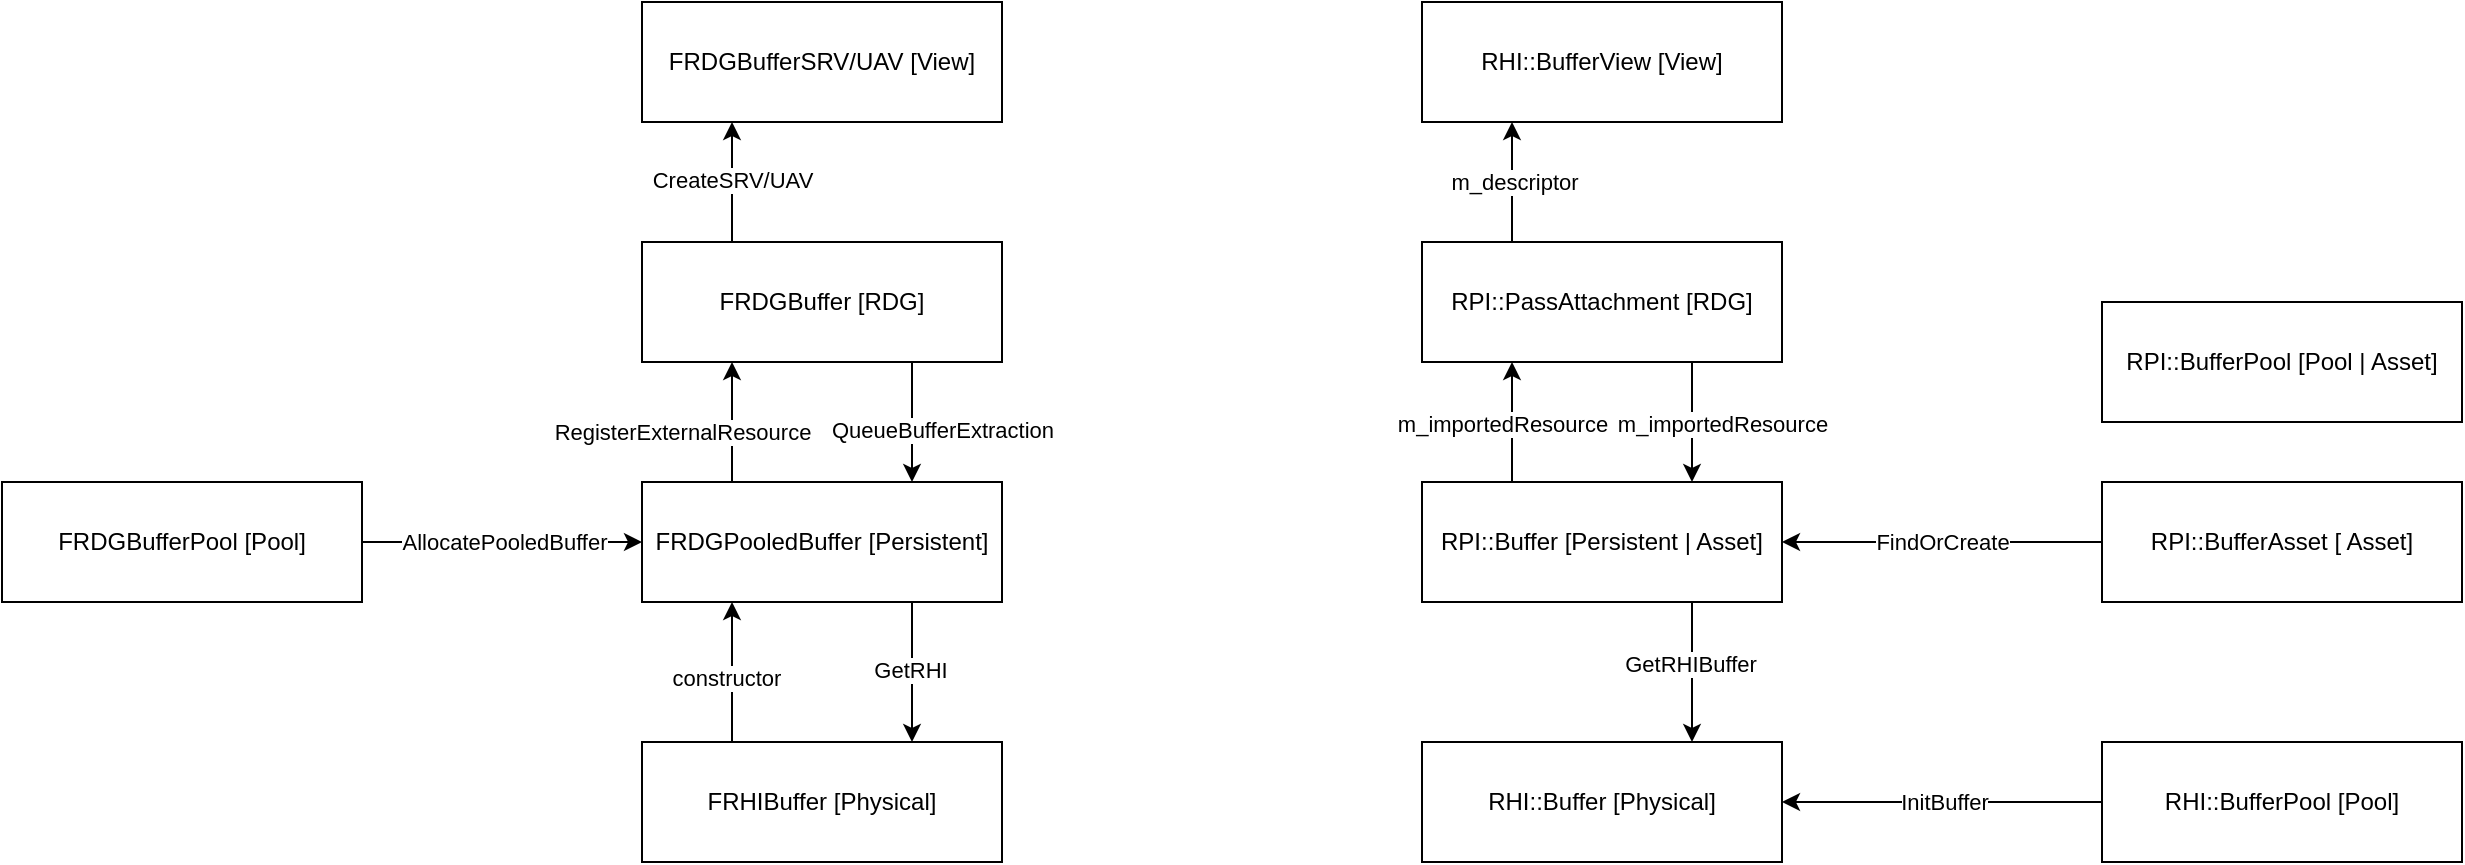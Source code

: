 <mxfile version="28.0.6">
  <diagram name="第 1 页" id="qQoMLbe446UCx21tgDgP">
    <mxGraphModel dx="2040" dy="631" grid="1" gridSize="10" guides="1" tooltips="1" connect="1" arrows="1" fold="1" page="1" pageScale="1" pageWidth="827" pageHeight="1169" math="0" shadow="0">
      <root>
        <mxCell id="0" />
        <mxCell id="1" parent="0" />
        <mxCell id="21PZatJOxBAHX9u_luXF-14" style="edgeStyle=orthogonalEdgeStyle;orthogonalLoop=1;jettySize=auto;html=1;exitX=0.75;exitY=1;exitDx=0;exitDy=0;entryX=0.75;entryY=0;entryDx=0;entryDy=0;" parent="1" source="NCb64TqYSXtvt93eE6UL-1" target="21PZatJOxBAHX9u_luXF-1" edge="1">
          <mxGeometry relative="1" as="geometry" />
        </mxCell>
        <mxCell id="21PZatJOxBAHX9u_luXF-15" value="QueueBufferExtraction" style="edgeLabel;html=1;align=center;verticalAlign=middle;resizable=0;points=[];" parent="21PZatJOxBAHX9u_luXF-14" vertex="1" connectable="0">
          <mxGeometry x="0.122" relative="1" as="geometry">
            <mxPoint x="15" as="offset" />
          </mxGeometry>
        </mxCell>
        <mxCell id="21PZatJOxBAHX9u_luXF-16" style="edgeStyle=orthogonalEdgeStyle;orthogonalLoop=1;jettySize=auto;html=1;exitX=0.25;exitY=0;exitDx=0;exitDy=0;entryX=0.25;entryY=1;entryDx=0;entryDy=0;" parent="1" source="NCb64TqYSXtvt93eE6UL-1" target="21PZatJOxBAHX9u_luXF-6" edge="1">
          <mxGeometry relative="1" as="geometry" />
        </mxCell>
        <mxCell id="21PZatJOxBAHX9u_luXF-18" value="CreateSRV/UAV" style="edgeLabel;html=1;align=center;verticalAlign=middle;resizable=0;points=[];" parent="21PZatJOxBAHX9u_luXF-16" vertex="1" connectable="0">
          <mxGeometry x="0.044" relative="1" as="geometry">
            <mxPoint as="offset" />
          </mxGeometry>
        </mxCell>
        <mxCell id="NCb64TqYSXtvt93eE6UL-1" value="FRDGBuffer [RDG]" style="rounded=0;whiteSpace=wrap;html=1;" parent="1" vertex="1">
          <mxGeometry x="200" y="120" width="180" height="60" as="geometry" />
        </mxCell>
        <mxCell id="21PZatJOxBAHX9u_luXF-10" style="edgeStyle=orthogonalEdgeStyle;orthogonalLoop=1;jettySize=auto;html=1;exitX=0.75;exitY=1;exitDx=0;exitDy=0;entryX=0.75;entryY=0;entryDx=0;entryDy=0;" parent="1" source="21PZatJOxBAHX9u_luXF-1" target="21PZatJOxBAHX9u_luXF-2" edge="1">
          <mxGeometry relative="1" as="geometry" />
        </mxCell>
        <mxCell id="21PZatJOxBAHX9u_luXF-11" value="GetRHI" style="edgeLabel;html=1;align=center;verticalAlign=middle;resizable=0;points=[];" parent="21PZatJOxBAHX9u_luXF-10" vertex="1" connectable="0">
          <mxGeometry x="-0.038" y="-1" relative="1" as="geometry">
            <mxPoint as="offset" />
          </mxGeometry>
        </mxCell>
        <mxCell id="21PZatJOxBAHX9u_luXF-12" style="edgeStyle=orthogonalEdgeStyle;orthogonalLoop=1;jettySize=auto;html=1;exitX=0.25;exitY=0;exitDx=0;exitDy=0;entryX=0.25;entryY=1;entryDx=0;entryDy=0;" parent="1" source="21PZatJOxBAHX9u_luXF-1" target="NCb64TqYSXtvt93eE6UL-1" edge="1">
          <mxGeometry relative="1" as="geometry" />
        </mxCell>
        <mxCell id="21PZatJOxBAHX9u_luXF-13" value="RegisterExternalResource" style="edgeLabel;html=1;align=center;verticalAlign=middle;resizable=0;points=[];" parent="21PZatJOxBAHX9u_luXF-12" vertex="1" connectable="0">
          <mxGeometry x="-0.156" y="-2" relative="1" as="geometry">
            <mxPoint x="-27" as="offset" />
          </mxGeometry>
        </mxCell>
        <mxCell id="21PZatJOxBAHX9u_luXF-1" value="FRDGPooledBuffer [Persistent]" style="rounded=0;whiteSpace=wrap;html=1;" parent="1" vertex="1">
          <mxGeometry x="200" y="240" width="180" height="60" as="geometry" />
        </mxCell>
        <mxCell id="21PZatJOxBAHX9u_luXF-8" style="edgeStyle=orthogonalEdgeStyle;orthogonalLoop=1;jettySize=auto;html=1;exitX=0.25;exitY=0;exitDx=0;exitDy=0;entryX=0.25;entryY=1;entryDx=0;entryDy=0;" parent="1" source="21PZatJOxBAHX9u_luXF-2" target="21PZatJOxBAHX9u_luXF-1" edge="1">
          <mxGeometry relative="1" as="geometry" />
        </mxCell>
        <mxCell id="21PZatJOxBAHX9u_luXF-9" value="constructor" style="edgeLabel;html=1;align=center;verticalAlign=middle;resizable=0;points=[];" parent="21PZatJOxBAHX9u_luXF-8" vertex="1" connectable="0">
          <mxGeometry x="-0.076" y="3" relative="1" as="geometry">
            <mxPoint as="offset" />
          </mxGeometry>
        </mxCell>
        <mxCell id="21PZatJOxBAHX9u_luXF-2" value="FRHIBuffer [Physical]" style="rounded=0;whiteSpace=wrap;html=1;" parent="1" vertex="1">
          <mxGeometry x="200" y="370" width="180" height="60" as="geometry" />
        </mxCell>
        <mxCell id="21PZatJOxBAHX9u_luXF-23" style="edgeStyle=orthogonalEdgeStyle;orthogonalLoop=1;jettySize=auto;html=1;exitX=0.25;exitY=0;exitDx=0;exitDy=0;entryX=0.25;entryY=1;entryDx=0;entryDy=0;" parent="1" source="21PZatJOxBAHX9u_luXF-3" target="21PZatJOxBAHX9u_luXF-7" edge="1">
          <mxGeometry relative="1" as="geometry" />
        </mxCell>
        <mxCell id="21PZatJOxBAHX9u_luXF-27" value="m_descriptor" style="edgeLabel;html=1;align=center;verticalAlign=middle;resizable=0;points=[];" parent="21PZatJOxBAHX9u_luXF-23" vertex="1" connectable="0">
          <mxGeometry x="0.111" y="-1" relative="1" as="geometry">
            <mxPoint y="3" as="offset" />
          </mxGeometry>
        </mxCell>
        <mxCell id="21PZatJOxBAHX9u_luXF-24" style="edgeStyle=orthogonalEdgeStyle;orthogonalLoop=1;jettySize=auto;html=1;exitX=0.75;exitY=1;exitDx=0;exitDy=0;entryX=0.75;entryY=0;entryDx=0;entryDy=0;" parent="1" source="21PZatJOxBAHX9u_luXF-3" target="21PZatJOxBAHX9u_luXF-5" edge="1">
          <mxGeometry relative="1" as="geometry" />
        </mxCell>
        <mxCell id="21PZatJOxBAHX9u_luXF-26" value="m_importedResource" style="edgeLabel;html=1;align=center;verticalAlign=middle;resizable=0;points=[];" parent="21PZatJOxBAHX9u_luXF-24" vertex="1" connectable="0">
          <mxGeometry x="0.022" y="2" relative="1" as="geometry">
            <mxPoint x="13" as="offset" />
          </mxGeometry>
        </mxCell>
        <mxCell id="21PZatJOxBAHX9u_luXF-3" value="RPI::PassAttachment [RDG]" style="rounded=0;whiteSpace=wrap;html=1;" parent="1" vertex="1">
          <mxGeometry x="590" y="120" width="180" height="60" as="geometry" />
        </mxCell>
        <mxCell id="21PZatJOxBAHX9u_luXF-4" value="RHI::Buffer [Physical]" style="rounded=0;whiteSpace=wrap;html=1;" parent="1" vertex="1">
          <mxGeometry x="590" y="370" width="180" height="60" as="geometry" />
        </mxCell>
        <mxCell id="21PZatJOxBAHX9u_luXF-19" style="edgeStyle=orthogonalEdgeStyle;orthogonalLoop=1;jettySize=auto;html=1;exitX=0.75;exitY=1;exitDx=0;exitDy=0;entryX=0.75;entryY=0;entryDx=0;entryDy=0;" parent="1" source="21PZatJOxBAHX9u_luXF-5" target="21PZatJOxBAHX9u_luXF-4" edge="1">
          <mxGeometry relative="1" as="geometry" />
        </mxCell>
        <mxCell id="21PZatJOxBAHX9u_luXF-20" value="GetRHIBuffer" style="edgeLabel;html=1;align=center;verticalAlign=middle;resizable=0;points=[];" parent="21PZatJOxBAHX9u_luXF-19" vertex="1" connectable="0">
          <mxGeometry x="-0.124" y="-1" relative="1" as="geometry">
            <mxPoint as="offset" />
          </mxGeometry>
        </mxCell>
        <mxCell id="21PZatJOxBAHX9u_luXF-21" style="edgeStyle=orthogonalEdgeStyle;orthogonalLoop=1;jettySize=auto;html=1;exitX=0.25;exitY=0;exitDx=0;exitDy=0;entryX=0.25;entryY=1;entryDx=0;entryDy=0;" parent="1" source="21PZatJOxBAHX9u_luXF-5" target="21PZatJOxBAHX9u_luXF-3" edge="1">
          <mxGeometry relative="1" as="geometry" />
        </mxCell>
        <mxCell id="21PZatJOxBAHX9u_luXF-22" value="m_importedResource" style="edgeLabel;html=1;align=center;verticalAlign=middle;resizable=0;points=[];" parent="21PZatJOxBAHX9u_luXF-21" vertex="1" connectable="0">
          <mxGeometry x="-0.022" relative="1" as="geometry">
            <mxPoint x="-5" as="offset" />
          </mxGeometry>
        </mxCell>
        <mxCell id="21PZatJOxBAHX9u_luXF-5" value="RPI::Buffer [Persistent | Asset]" style="rounded=0;whiteSpace=wrap;html=1;" parent="1" vertex="1">
          <mxGeometry x="590" y="240" width="180" height="60" as="geometry" />
        </mxCell>
        <mxCell id="21PZatJOxBAHX9u_luXF-6" value="FRDGBufferSRV/UAV [View]" style="rounded=0;whiteSpace=wrap;html=1;" parent="1" vertex="1">
          <mxGeometry x="200" width="180" height="60" as="geometry" />
        </mxCell>
        <mxCell id="21PZatJOxBAHX9u_luXF-7" value="RHI::BufferView [View]" style="rounded=0;whiteSpace=wrap;html=1;" parent="1" vertex="1">
          <mxGeometry x="590" width="180" height="60" as="geometry" />
        </mxCell>
        <mxCell id="dF8RnB-I_yv6K1FxDzUF-3" style="edgeStyle=orthogonalEdgeStyle;rounded=0;orthogonalLoop=1;jettySize=auto;html=1;exitX=1;exitY=0.5;exitDx=0;exitDy=0;entryX=0;entryY=0.5;entryDx=0;entryDy=0;" edge="1" parent="1" source="dF8RnB-I_yv6K1FxDzUF-1" target="21PZatJOxBAHX9u_luXF-1">
          <mxGeometry relative="1" as="geometry" />
        </mxCell>
        <mxCell id="dF8RnB-I_yv6K1FxDzUF-4" value="AllocatePooledBuffer" style="edgeLabel;html=1;align=center;verticalAlign=middle;resizable=0;points=[];" vertex="1" connectable="0" parent="dF8RnB-I_yv6K1FxDzUF-3">
          <mxGeometry x="-0.238" y="-1" relative="1" as="geometry">
            <mxPoint x="17" y="-1" as="offset" />
          </mxGeometry>
        </mxCell>
        <mxCell id="dF8RnB-I_yv6K1FxDzUF-1" value="FRDGBufferPool [Pool]" style="rounded=0;whiteSpace=wrap;html=1;" vertex="1" parent="1">
          <mxGeometry x="-120" y="240" width="180" height="60" as="geometry" />
        </mxCell>
        <mxCell id="dF8RnB-I_yv6K1FxDzUF-5" value="RPI::BufferPool [Pool | Asset]" style="rounded=0;whiteSpace=wrap;html=1;" vertex="1" parent="1">
          <mxGeometry x="930" y="150" width="180" height="60" as="geometry" />
        </mxCell>
        <mxCell id="dF8RnB-I_yv6K1FxDzUF-8" style="edgeStyle=orthogonalEdgeStyle;rounded=0;orthogonalLoop=1;jettySize=auto;html=1;exitX=0;exitY=0.5;exitDx=0;exitDy=0;entryX=1;entryY=0.5;entryDx=0;entryDy=0;" edge="1" parent="1" source="dF8RnB-I_yv6K1FxDzUF-7" target="21PZatJOxBAHX9u_luXF-4">
          <mxGeometry relative="1" as="geometry" />
        </mxCell>
        <mxCell id="dF8RnB-I_yv6K1FxDzUF-9" value="InitBuffer" style="edgeLabel;html=1;align=center;verticalAlign=middle;resizable=0;points=[];" vertex="1" connectable="0" parent="dF8RnB-I_yv6K1FxDzUF-8">
          <mxGeometry x="0.158" y="-1" relative="1" as="geometry">
            <mxPoint x="13" y="1" as="offset" />
          </mxGeometry>
        </mxCell>
        <mxCell id="dF8RnB-I_yv6K1FxDzUF-7" value="RHI::BufferPool [Pool]" style="rounded=0;whiteSpace=wrap;html=1;" vertex="1" parent="1">
          <mxGeometry x="930" y="370" width="180" height="60" as="geometry" />
        </mxCell>
        <mxCell id="dF8RnB-I_yv6K1FxDzUF-12" style="edgeStyle=orthogonalEdgeStyle;rounded=0;orthogonalLoop=1;jettySize=auto;html=1;entryX=1;entryY=0.5;entryDx=0;entryDy=0;" edge="1" parent="1" source="dF8RnB-I_yv6K1FxDzUF-11" target="21PZatJOxBAHX9u_luXF-5">
          <mxGeometry relative="1" as="geometry" />
        </mxCell>
        <mxCell id="dF8RnB-I_yv6K1FxDzUF-13" value="FindOrCreate" style="edgeLabel;html=1;align=center;verticalAlign=middle;resizable=0;points=[];" vertex="1" connectable="0" parent="dF8RnB-I_yv6K1FxDzUF-12">
          <mxGeometry x="0.179" y="1" relative="1" as="geometry">
            <mxPoint x="14" y="-1" as="offset" />
          </mxGeometry>
        </mxCell>
        <mxCell id="dF8RnB-I_yv6K1FxDzUF-11" value="RPI::BufferAsset [ Asset]" style="rounded=0;whiteSpace=wrap;html=1;" vertex="1" parent="1">
          <mxGeometry x="930" y="240" width="180" height="60" as="geometry" />
        </mxCell>
      </root>
    </mxGraphModel>
  </diagram>
</mxfile>
